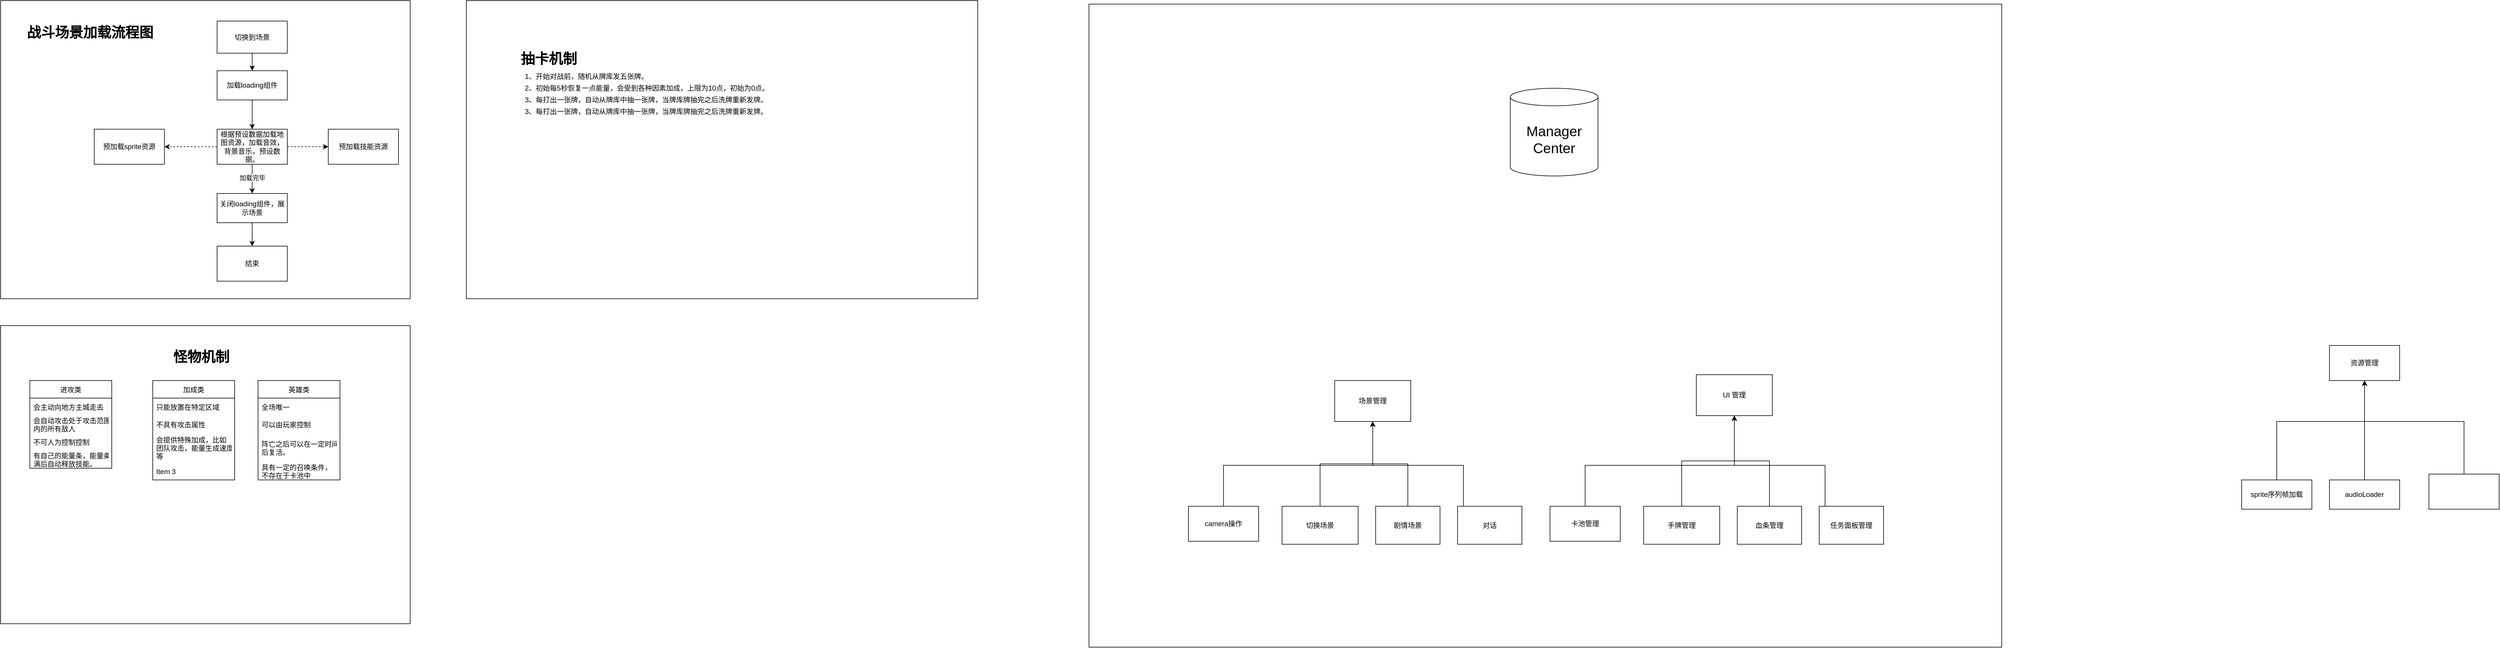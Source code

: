 <mxfile version="16.0.2" type="device"><diagram id="prtHgNgQTEPvFCAcTncT" name="Page-1"><mxGraphModel dx="5910" dy="4343" grid="1" gridSize="10" guides="1" tooltips="1" connect="1" arrows="1" fold="1" page="1" pageScale="1" pageWidth="827" pageHeight="1169" math="0" shadow="0"><root><mxCell id="0"/><mxCell id="1" parent="0"/><mxCell id="7EcW_51gqqw1L-2J6mzg-31" value="" style="group" vertex="1" connectable="0" parent="1"><mxGeometry x="-2450" y="-1140" width="1860" height="1090" as="geometry"/></mxCell><mxCell id="7EcW_51gqqw1L-2J6mzg-242" value="" style="group" vertex="1" connectable="0" parent="7EcW_51gqqw1L-2J6mzg-31"><mxGeometry y="556" width="700" height="510" as="geometry"/></mxCell><mxCell id="7EcW_51gqqw1L-2J6mzg-100" value="" style="rounded=0;whiteSpace=wrap;html=1;" vertex="1" parent="7EcW_51gqqw1L-2J6mzg-242"><mxGeometry width="700" height="510" as="geometry"/></mxCell><mxCell id="7EcW_51gqqw1L-2J6mzg-150" value="&lt;h1&gt;怪物机制&lt;/h1&gt;" style="text;html=1;strokeColor=none;fillColor=none;spacing=5;spacingTop=-20;whiteSpace=wrap;overflow=hidden;rounded=0;" vertex="1" parent="7EcW_51gqqw1L-2J6mzg-242"><mxGeometry x="290" y="34" width="240" height="45" as="geometry"/></mxCell><mxCell id="7EcW_51gqqw1L-2J6mzg-191" value="进攻类" style="swimlane;fontStyle=0;childLayout=stackLayout;horizontal=1;startSize=30;horizontalStack=0;resizeParent=1;resizeParentMax=0;resizeLast=0;collapsible=1;marginBottom=0;" vertex="1" parent="7EcW_51gqqw1L-2J6mzg-242"><mxGeometry x="50" y="94" width="140" height="150" as="geometry"/></mxCell><mxCell id="7EcW_51gqqw1L-2J6mzg-192" value="会主动向地方主城走去" style="text;strokeColor=none;fillColor=none;align=left;verticalAlign=middle;spacingLeft=4;spacingRight=4;overflow=hidden;points=[[0,0.5],[1,0.5]];portConstraint=eastwest;rotatable=0;" vertex="1" parent="7EcW_51gqqw1L-2J6mzg-191"><mxGeometry y="30" width="140" height="30" as="geometry"/></mxCell><mxCell id="7EcW_51gqqw1L-2J6mzg-193" value="会自动攻击处于攻击范围&#10;内的所有敌人" style="text;strokeColor=none;fillColor=none;align=left;verticalAlign=middle;spacingLeft=4;spacingRight=4;overflow=hidden;points=[[0,0.5],[1,0.5]];portConstraint=eastwest;rotatable=0;" vertex="1" parent="7EcW_51gqqw1L-2J6mzg-191"><mxGeometry y="60" width="140" height="30" as="geometry"/></mxCell><mxCell id="7EcW_51gqqw1L-2J6mzg-194" value="不可人为控制控制" style="text;strokeColor=none;fillColor=none;align=left;verticalAlign=middle;spacingLeft=4;spacingRight=4;overflow=hidden;points=[[0,0.5],[1,0.5]];portConstraint=eastwest;rotatable=0;" vertex="1" parent="7EcW_51gqqw1L-2J6mzg-191"><mxGeometry y="90" width="140" height="30" as="geometry"/></mxCell><mxCell id="7EcW_51gqqw1L-2J6mzg-199" value="有自己的能量条，能量条&#10;满后自动释放技能。" style="text;strokeColor=none;fillColor=none;align=left;verticalAlign=middle;spacingLeft=4;spacingRight=4;overflow=hidden;points=[[0,0.5],[1,0.5]];portConstraint=eastwest;rotatable=0;" vertex="1" parent="7EcW_51gqqw1L-2J6mzg-191"><mxGeometry y="120" width="140" height="30" as="geometry"/></mxCell><mxCell id="7EcW_51gqqw1L-2J6mzg-230" value="加成类" style="swimlane;fontStyle=0;childLayout=stackLayout;horizontal=1;startSize=30;horizontalStack=0;resizeParent=1;resizeParentMax=0;resizeLast=0;collapsible=1;marginBottom=0;" vertex="1" parent="7EcW_51gqqw1L-2J6mzg-242"><mxGeometry x="260" y="94" width="140" height="170" as="geometry"/></mxCell><mxCell id="7EcW_51gqqw1L-2J6mzg-231" value="只能放置在特定区域" style="text;strokeColor=none;fillColor=none;align=left;verticalAlign=middle;spacingLeft=4;spacingRight=4;overflow=hidden;points=[[0,0.5],[1,0.5]];portConstraint=eastwest;rotatable=0;" vertex="1" parent="7EcW_51gqqw1L-2J6mzg-230"><mxGeometry y="30" width="140" height="30" as="geometry"/></mxCell><mxCell id="7EcW_51gqqw1L-2J6mzg-232" value="不具有攻击属性" style="text;strokeColor=none;fillColor=none;align=left;verticalAlign=middle;spacingLeft=4;spacingRight=4;overflow=hidden;points=[[0,0.5],[1,0.5]];portConstraint=eastwest;rotatable=0;" vertex="1" parent="7EcW_51gqqw1L-2J6mzg-230"><mxGeometry y="60" width="140" height="30" as="geometry"/></mxCell><mxCell id="7EcW_51gqqw1L-2J6mzg-233" value="会提供特殊加成，比如&#10;团队攻击，能量生成速度&#10;等" style="text;strokeColor=none;fillColor=none;align=left;verticalAlign=middle;spacingLeft=4;spacingRight=4;overflow=hidden;points=[[0,0.5],[1,0.5]];portConstraint=eastwest;rotatable=0;" vertex="1" parent="7EcW_51gqqw1L-2J6mzg-230"><mxGeometry y="90" width="140" height="50" as="geometry"/></mxCell><mxCell id="7EcW_51gqqw1L-2J6mzg-234" value="Item 3" style="text;strokeColor=none;fillColor=none;align=left;verticalAlign=middle;spacingLeft=4;spacingRight=4;overflow=hidden;points=[[0,0.5],[1,0.5]];portConstraint=eastwest;rotatable=0;" vertex="1" parent="7EcW_51gqqw1L-2J6mzg-230"><mxGeometry y="140" width="140" height="30" as="geometry"/></mxCell><mxCell id="7EcW_51gqqw1L-2J6mzg-235" value="英雄类" style="swimlane;fontStyle=0;childLayout=stackLayout;horizontal=1;startSize=30;horizontalStack=0;resizeParent=1;resizeParentMax=0;resizeLast=0;collapsible=1;marginBottom=0;" vertex="1" parent="7EcW_51gqqw1L-2J6mzg-242"><mxGeometry x="440" y="94" width="140" height="170" as="geometry"/></mxCell><mxCell id="7EcW_51gqqw1L-2J6mzg-236" value="全场唯一" style="text;strokeColor=none;fillColor=none;align=left;verticalAlign=middle;spacingLeft=4;spacingRight=4;overflow=hidden;points=[[0,0.5],[1,0.5]];portConstraint=eastwest;rotatable=0;" vertex="1" parent="7EcW_51gqqw1L-2J6mzg-235"><mxGeometry y="30" width="140" height="30" as="geometry"/></mxCell><mxCell id="7EcW_51gqqw1L-2J6mzg-237" value="可以由玩家控制" style="text;strokeColor=none;fillColor=none;align=left;verticalAlign=middle;spacingLeft=4;spacingRight=4;overflow=hidden;points=[[0,0.5],[1,0.5]];portConstraint=eastwest;rotatable=0;" vertex="1" parent="7EcW_51gqqw1L-2J6mzg-235"><mxGeometry y="60" width="140" height="30" as="geometry"/></mxCell><mxCell id="7EcW_51gqqw1L-2J6mzg-238" value="阵亡之后可以在一定时间&#10;后复活。" style="text;strokeColor=none;fillColor=none;align=left;verticalAlign=middle;spacingLeft=4;spacingRight=4;overflow=hidden;points=[[0,0.5],[1,0.5]];portConstraint=eastwest;rotatable=0;" vertex="1" parent="7EcW_51gqqw1L-2J6mzg-235"><mxGeometry y="90" width="140" height="50" as="geometry"/></mxCell><mxCell id="7EcW_51gqqw1L-2J6mzg-239" value="具有一定的召唤条件，&#10;不存在于卡池中" style="text;strokeColor=none;fillColor=none;align=left;verticalAlign=middle;spacingLeft=4;spacingRight=4;overflow=hidden;points=[[0,0.5],[1,0.5]];portConstraint=eastwest;rotatable=0;" vertex="1" parent="7EcW_51gqqw1L-2J6mzg-235"><mxGeometry y="140" width="140" height="30" as="geometry"/></mxCell><mxCell id="7EcW_51gqqw1L-2J6mzg-243" value="" style="group" vertex="1" connectable="0" parent="7EcW_51gqqw1L-2J6mzg-31"><mxGeometry x="840" y="50" width="874" height="510" as="geometry"/></mxCell><mxCell id="7EcW_51gqqw1L-2J6mzg-52" value="" style="rounded=0;whiteSpace=wrap;html=1;" vertex="1" parent="7EcW_51gqqw1L-2J6mzg-243"><mxGeometry x="-44" y="-50" width="874" height="510" as="geometry"/></mxCell><mxCell id="7EcW_51gqqw1L-2J6mzg-54" value="&lt;h1&gt;抽卡机制&lt;/h1&gt;" style="text;html=1;strokeColor=none;fillColor=none;spacing=5;spacingTop=-20;whiteSpace=wrap;overflow=hidden;rounded=0;" vertex="1" parent="7EcW_51gqqw1L-2J6mzg-243"><mxGeometry x="44" y="30" width="280" height="45" as="geometry"/></mxCell><mxCell id="7EcW_51gqqw1L-2J6mzg-93" value="1、开始对战前，随机从牌库发五张牌。" style="text;html=1;resizable=0;autosize=1;align=left;verticalAlign=middle;points=[];fillColor=none;strokeColor=none;rounded=0;" vertex="1" parent="7EcW_51gqqw1L-2J6mzg-243"><mxGeometry x="54" y="70" width="230" height="20" as="geometry"/></mxCell><mxCell id="7EcW_51gqqw1L-2J6mzg-95" value="2、初始每5秒恢复一点能量，会受到各种因素加成，上限为10点，初始为0点。" style="text;html=1;resizable=0;autosize=1;align=left;verticalAlign=middle;points=[];fillColor=none;strokeColor=none;rounded=0;" vertex="1" parent="7EcW_51gqqw1L-2J6mzg-243"><mxGeometry x="54" y="90" width="430" height="20" as="geometry"/></mxCell><mxCell id="7EcW_51gqqw1L-2J6mzg-96" value="3、每打出一张牌，自动从牌库中抽一张牌，当牌库牌抽完之后洗牌重新发牌。" style="text;html=1;resizable=0;autosize=1;align=left;verticalAlign=middle;points=[];fillColor=none;strokeColor=none;rounded=0;" vertex="1" parent="7EcW_51gqqw1L-2J6mzg-243"><mxGeometry x="54" y="110" width="430" height="20" as="geometry"/></mxCell><mxCell id="7EcW_51gqqw1L-2J6mzg-98" value="3、每打出一张牌，自动从牌库中抽一张牌，当牌库牌抽完之后洗牌重新发牌。" style="text;html=1;resizable=0;autosize=1;align=left;verticalAlign=middle;points=[];fillColor=none;strokeColor=none;rounded=0;" vertex="1" parent="7EcW_51gqqw1L-2J6mzg-243"><mxGeometry x="54" y="130" width="430" height="20" as="geometry"/></mxCell><mxCell id="7EcW_51gqqw1L-2J6mzg-246" value="" style="group" vertex="1" connectable="0" parent="7EcW_51gqqw1L-2J6mzg-31"><mxGeometry width="700" height="510" as="geometry"/></mxCell><mxCell id="7EcW_51gqqw1L-2J6mzg-27" value="" style="rounded=0;whiteSpace=wrap;html=1;container=0;" vertex="1" parent="7EcW_51gqqw1L-2J6mzg-246"><mxGeometry width="700" height="510" as="geometry"/></mxCell><mxCell id="7EcW_51gqqw1L-2J6mzg-28" value="切换到场景" style="rounded=0;whiteSpace=wrap;html=1;container=0;" vertex="1" parent="7EcW_51gqqw1L-2J6mzg-246"><mxGeometry x="370" y="35" width="120" height="55" as="geometry"/></mxCell><mxCell id="7EcW_51gqqw1L-2J6mzg-29" value="&lt;h1&gt;战斗场景加载流程图&lt;/h1&gt;" style="text;html=1;strokeColor=none;fillColor=none;spacing=5;spacingTop=-20;whiteSpace=wrap;overflow=hidden;rounded=0;container=0;" vertex="1" parent="7EcW_51gqqw1L-2J6mzg-246"><mxGeometry x="40" y="35" width="240" height="45" as="geometry"/></mxCell><mxCell id="7EcW_51gqqw1L-2J6mzg-30" value="结束" style="rounded=0;whiteSpace=wrap;html=1;container=0;" vertex="1" parent="7EcW_51gqqw1L-2J6mzg-246"><mxGeometry x="370" y="420" width="120" height="60" as="geometry"/></mxCell><mxCell id="7EcW_51gqqw1L-2J6mzg-32" value="根据预设数据加载地图资源，加载音效，背景音乐，预设数据。" style="rounded=0;whiteSpace=wrap;html=1;container=0;" vertex="1" parent="7EcW_51gqqw1L-2J6mzg-246"><mxGeometry x="370" y="220" width="120" height="60" as="geometry"/></mxCell><mxCell id="7EcW_51gqqw1L-2J6mzg-34" value="预加载sprite资源" style="rounded=0;whiteSpace=wrap;html=1;container=0;" vertex="1" parent="7EcW_51gqqw1L-2J6mzg-246"><mxGeometry x="160" y="220" width="120" height="60" as="geometry"/></mxCell><mxCell id="7EcW_51gqqw1L-2J6mzg-36" value="" style="edgeStyle=orthogonalEdgeStyle;rounded=0;orthogonalLoop=1;jettySize=auto;html=1;strokeColor=default;dashed=1;" edge="1" parent="7EcW_51gqqw1L-2J6mzg-246" source="7EcW_51gqqw1L-2J6mzg-32" target="7EcW_51gqqw1L-2J6mzg-34"><mxGeometry relative="1" as="geometry"/></mxCell><mxCell id="7EcW_51gqqw1L-2J6mzg-39" value="预加载技能资源" style="whiteSpace=wrap;html=1;rounded=0;container=0;" vertex="1" parent="7EcW_51gqqw1L-2J6mzg-246"><mxGeometry x="560" y="220" width="120" height="60" as="geometry"/></mxCell><mxCell id="7EcW_51gqqw1L-2J6mzg-40" value="" style="edgeStyle=orthogonalEdgeStyle;rounded=0;orthogonalLoop=1;jettySize=auto;html=1;dashed=1;strokeColor=default;" edge="1" parent="7EcW_51gqqw1L-2J6mzg-246" source="7EcW_51gqqw1L-2J6mzg-32" target="7EcW_51gqqw1L-2J6mzg-39"><mxGeometry relative="1" as="geometry"/></mxCell><mxCell id="7EcW_51gqqw1L-2J6mzg-43" value="" style="edgeStyle=orthogonalEdgeStyle;rounded=0;orthogonalLoop=1;jettySize=auto;html=1;strokeColor=default;" edge="1" parent="7EcW_51gqqw1L-2J6mzg-246" source="7EcW_51gqqw1L-2J6mzg-42" target="7EcW_51gqqw1L-2J6mzg-32"><mxGeometry relative="1" as="geometry"/></mxCell><mxCell id="7EcW_51gqqw1L-2J6mzg-42" value="加载loading组件" style="rounded=0;whiteSpace=wrap;html=1;container=0;" vertex="1" parent="7EcW_51gqqw1L-2J6mzg-246"><mxGeometry x="370" y="120" width="120" height="50" as="geometry"/></mxCell><mxCell id="7EcW_51gqqw1L-2J6mzg-33" style="edgeStyle=orthogonalEdgeStyle;rounded=0;orthogonalLoop=1;jettySize=auto;html=1;entryX=0.5;entryY=0;entryDx=0;entryDy=0;" edge="1" parent="7EcW_51gqqw1L-2J6mzg-246" source="7EcW_51gqqw1L-2J6mzg-28" target="7EcW_51gqqw1L-2J6mzg-42"><mxGeometry relative="1" as="geometry"><mxPoint x="430" y="110" as="targetPoint"/></mxGeometry></mxCell><mxCell id="7EcW_51gqqw1L-2J6mzg-50" style="edgeStyle=orthogonalEdgeStyle;rounded=0;orthogonalLoop=1;jettySize=auto;html=1;entryX=0.5;entryY=0;entryDx=0;entryDy=0;strokeColor=default;" edge="1" parent="7EcW_51gqqw1L-2J6mzg-246" source="7EcW_51gqqw1L-2J6mzg-46" target="7EcW_51gqqw1L-2J6mzg-30"><mxGeometry relative="1" as="geometry"/></mxCell><mxCell id="7EcW_51gqqw1L-2J6mzg-46" value="关闭loading组件，展示场景" style="whiteSpace=wrap;html=1;rounded=0;container=0;" vertex="1" parent="7EcW_51gqqw1L-2J6mzg-246"><mxGeometry x="370" y="330" width="120" height="50" as="geometry"/></mxCell><mxCell id="7EcW_51gqqw1L-2J6mzg-47" value="" style="edgeStyle=orthogonalEdgeStyle;rounded=0;orthogonalLoop=1;jettySize=auto;html=1;strokeColor=default;" edge="1" parent="7EcW_51gqqw1L-2J6mzg-246" source="7EcW_51gqqw1L-2J6mzg-32" target="7EcW_51gqqw1L-2J6mzg-46"><mxGeometry relative="1" as="geometry"/></mxCell><mxCell id="7EcW_51gqqw1L-2J6mzg-48" value="加载完毕" style="edgeLabel;html=1;align=center;verticalAlign=middle;resizable=0;points=[];container=0;" vertex="1" connectable="0" parent="7EcW_51gqqw1L-2J6mzg-47"><mxGeometry x="-0.104" relative="1" as="geometry"><mxPoint as="offset"/></mxGeometry></mxCell><mxCell id="7EcW_51gqqw1L-2J6mzg-51" value="" style="group" vertex="1" connectable="0" parent="1"><mxGeometry x="1380" y="-550" width="440" height="280" as="geometry"/></mxCell><mxCell id="7EcW_51gqqw1L-2J6mzg-2" value="资源管理" style="rounded=0;whiteSpace=wrap;html=1;" vertex="1" parent="7EcW_51gqqw1L-2J6mzg-51"><mxGeometry x="150" width="120" height="60" as="geometry"/></mxCell><mxCell id="7EcW_51gqqw1L-2J6mzg-8" style="edgeStyle=orthogonalEdgeStyle;rounded=0;orthogonalLoop=1;jettySize=auto;html=1;entryX=0.5;entryY=1;entryDx=0;entryDy=0;" edge="1" parent="7EcW_51gqqw1L-2J6mzg-51" source="7EcW_51gqqw1L-2J6mzg-3" target="7EcW_51gqqw1L-2J6mzg-2"><mxGeometry relative="1" as="geometry"><Array as="points"><mxPoint x="60" y="130"/><mxPoint x="210" y="130"/></Array></mxGeometry></mxCell><mxCell id="7EcW_51gqqw1L-2J6mzg-3" value="sprite序列帧加载" style="rounded=0;whiteSpace=wrap;html=1;" vertex="1" parent="7EcW_51gqqw1L-2J6mzg-51"><mxGeometry y="230" width="120" height="50" as="geometry"/></mxCell><mxCell id="7EcW_51gqqw1L-2J6mzg-7" style="edgeStyle=orthogonalEdgeStyle;rounded=0;orthogonalLoop=1;jettySize=auto;html=1;entryX=0.5;entryY=1;entryDx=0;entryDy=0;" edge="1" parent="7EcW_51gqqw1L-2J6mzg-51" source="7EcW_51gqqw1L-2J6mzg-4" target="7EcW_51gqqw1L-2J6mzg-2"><mxGeometry relative="1" as="geometry"><mxPoint x="220" y="160" as="targetPoint"/><Array as="points"><mxPoint x="210" y="200"/><mxPoint x="210" y="200"/></Array></mxGeometry></mxCell><mxCell id="7EcW_51gqqw1L-2J6mzg-4" value="audioLoader" style="rounded=0;whiteSpace=wrap;html=1;" vertex="1" parent="7EcW_51gqqw1L-2J6mzg-51"><mxGeometry x="150" y="230" width="120" height="50" as="geometry"/></mxCell><mxCell id="7EcW_51gqqw1L-2J6mzg-9" style="edgeStyle=orthogonalEdgeStyle;rounded=0;orthogonalLoop=1;jettySize=auto;html=1;entryX=0.5;entryY=1;entryDx=0;entryDy=0;" edge="1" parent="7EcW_51gqqw1L-2J6mzg-51" source="7EcW_51gqqw1L-2J6mzg-5" target="7EcW_51gqqw1L-2J6mzg-2"><mxGeometry relative="1" as="geometry"><Array as="points"><mxPoint x="380" y="130"/><mxPoint x="210" y="130"/></Array></mxGeometry></mxCell><mxCell id="7EcW_51gqqw1L-2J6mzg-5" value="&amp;nbsp;" style="rounded=0;whiteSpace=wrap;html=1;" vertex="1" parent="7EcW_51gqqw1L-2J6mzg-51"><mxGeometry x="320" y="220" width="120" height="60" as="geometry"/></mxCell><mxCell id="7EcW_51gqqw1L-2J6mzg-92" value="&amp;nbsp; &amp;nbsp;" style="text;html=1;resizable=0;autosize=1;align=center;verticalAlign=middle;points=[];fillColor=none;strokeColor=none;rounded=0;" vertex="1" parent="1"><mxGeometry x="-1155" y="-950" width="30" height="20" as="geometry"/></mxCell><mxCell id="7EcW_51gqqw1L-2J6mzg-241" value="" style="rounded=0;whiteSpace=wrap;html=1;" vertex="1" parent="1"><mxGeometry x="-590" y="-1134" width="1560" height="1100" as="geometry"/></mxCell><mxCell id="7EcW_51gqqw1L-2J6mzg-247" value="&lt;font style=&quot;font-size: 24px&quot;&gt;Manager Center&lt;/font&gt;" style="shape=cylinder3;whiteSpace=wrap;html=1;boundedLbl=1;backgroundOutline=1;size=15;" vertex="1" parent="1"><mxGeometry x="130" y="-990" width="150" height="150" as="geometry"/></mxCell><mxCell id="7EcW_51gqqw1L-2J6mzg-248" value="场景管理" style="rounded=0;whiteSpace=wrap;html=1;" vertex="1" parent="1"><mxGeometry x="-170" y="-490" width="130" height="70" as="geometry"/></mxCell><mxCell id="7EcW_51gqqw1L-2J6mzg-249" style="edgeStyle=orthogonalEdgeStyle;rounded=0;orthogonalLoop=1;jettySize=auto;html=1;" edge="1" parent="1" source="7EcW_51gqqw1L-2J6mzg-250" target="7EcW_51gqqw1L-2J6mzg-248"><mxGeometry relative="1" as="geometry"><Array as="points"><mxPoint x="-360" y="-345"/><mxPoint x="-105" y="-345"/></Array></mxGeometry></mxCell><mxCell id="7EcW_51gqqw1L-2J6mzg-250" value="camera操作" style="rounded=0;whiteSpace=wrap;html=1;" vertex="1" parent="1"><mxGeometry x="-420" y="-275" width="120" height="60" as="geometry"/></mxCell><mxCell id="7EcW_51gqqw1L-2J6mzg-251" style="edgeStyle=orthogonalEdgeStyle;rounded=0;orthogonalLoop=1;jettySize=auto;html=1;entryX=0.5;entryY=1;entryDx=0;entryDy=0;" edge="1" parent="1" source="7EcW_51gqqw1L-2J6mzg-252" target="7EcW_51gqqw1L-2J6mzg-248"><mxGeometry relative="1" as="geometry"/></mxCell><mxCell id="7EcW_51gqqw1L-2J6mzg-252" value="切换场景" style="rounded=0;whiteSpace=wrap;html=1;" vertex="1" parent="1"><mxGeometry x="-260" y="-275" width="130" height="65" as="geometry"/></mxCell><mxCell id="7EcW_51gqqw1L-2J6mzg-253" style="edgeStyle=orthogonalEdgeStyle;rounded=0;orthogonalLoop=1;jettySize=auto;html=1;entryX=0.5;entryY=1;entryDx=0;entryDy=0;" edge="1" parent="1" source="7EcW_51gqqw1L-2J6mzg-254" target="7EcW_51gqqw1L-2J6mzg-248"><mxGeometry relative="1" as="geometry"/></mxCell><mxCell id="7EcW_51gqqw1L-2J6mzg-254" value="剧情场景" style="rounded=0;whiteSpace=wrap;html=1;" vertex="1" parent="1"><mxGeometry x="-100" y="-275" width="110" height="65" as="geometry"/></mxCell><mxCell id="7EcW_51gqqw1L-2J6mzg-255" style="edgeStyle=orthogonalEdgeStyle;rounded=0;orthogonalLoop=1;jettySize=auto;html=1;entryX=0.5;entryY=1;entryDx=0;entryDy=0;" edge="1" parent="1" source="7EcW_51gqqw1L-2J6mzg-256" target="7EcW_51gqqw1L-2J6mzg-248"><mxGeometry relative="1" as="geometry"><Array as="points"><mxPoint x="50" y="-345"/><mxPoint x="-105" y="-345"/></Array></mxGeometry></mxCell><mxCell id="7EcW_51gqqw1L-2J6mzg-256" value="对话" style="rounded=0;whiteSpace=wrap;html=1;" vertex="1" parent="1"><mxGeometry x="40" y="-275" width="110" height="65" as="geometry"/></mxCell><mxCell id="7EcW_51gqqw1L-2J6mzg-257" value="UI 管理" style="rounded=0;whiteSpace=wrap;html=1;" vertex="1" parent="1"><mxGeometry x="448" y="-500" width="130" height="70" as="geometry"/></mxCell><mxCell id="7EcW_51gqqw1L-2J6mzg-258" style="edgeStyle=orthogonalEdgeStyle;rounded=0;orthogonalLoop=1;jettySize=auto;html=1;" edge="1" parent="1" source="7EcW_51gqqw1L-2J6mzg-259" target="7EcW_51gqqw1L-2J6mzg-257"><mxGeometry relative="1" as="geometry"><Array as="points"><mxPoint x="258" y="-345"/><mxPoint x="513" y="-345"/></Array></mxGeometry></mxCell><mxCell id="7EcW_51gqqw1L-2J6mzg-259" value="卡池管理" style="rounded=0;whiteSpace=wrap;html=1;" vertex="1" parent="1"><mxGeometry x="198" y="-275" width="120" height="60" as="geometry"/></mxCell><mxCell id="7EcW_51gqqw1L-2J6mzg-260" style="edgeStyle=orthogonalEdgeStyle;rounded=0;orthogonalLoop=1;jettySize=auto;html=1;entryX=0.5;entryY=1;entryDx=0;entryDy=0;" edge="1" parent="1" source="7EcW_51gqqw1L-2J6mzg-261" target="7EcW_51gqqw1L-2J6mzg-257"><mxGeometry relative="1" as="geometry"/></mxCell><mxCell id="7EcW_51gqqw1L-2J6mzg-261" value="手牌管理" style="rounded=0;whiteSpace=wrap;html=1;" vertex="1" parent="1"><mxGeometry x="358" y="-275" width="130" height="65" as="geometry"/></mxCell><mxCell id="7EcW_51gqqw1L-2J6mzg-262" style="edgeStyle=orthogonalEdgeStyle;rounded=0;orthogonalLoop=1;jettySize=auto;html=1;entryX=0.5;entryY=1;entryDx=0;entryDy=0;" edge="1" parent="1" source="7EcW_51gqqw1L-2J6mzg-263" target="7EcW_51gqqw1L-2J6mzg-257"><mxGeometry relative="1" as="geometry"/></mxCell><mxCell id="7EcW_51gqqw1L-2J6mzg-263" value="血条管理" style="rounded=0;whiteSpace=wrap;html=1;" vertex="1" parent="1"><mxGeometry x="518" y="-275" width="110" height="65" as="geometry"/></mxCell><mxCell id="7EcW_51gqqw1L-2J6mzg-264" style="edgeStyle=orthogonalEdgeStyle;rounded=0;orthogonalLoop=1;jettySize=auto;html=1;entryX=0.5;entryY=1;entryDx=0;entryDy=0;" edge="1" parent="1" source="7EcW_51gqqw1L-2J6mzg-265" target="7EcW_51gqqw1L-2J6mzg-257"><mxGeometry relative="1" as="geometry"><Array as="points"><mxPoint x="668" y="-345"/><mxPoint x="513" y="-345"/></Array></mxGeometry></mxCell><mxCell id="7EcW_51gqqw1L-2J6mzg-265" value="任务面板管理" style="rounded=0;whiteSpace=wrap;html=1;" vertex="1" parent="1"><mxGeometry x="658" y="-275" width="110" height="65" as="geometry"/></mxCell></root></mxGraphModel></diagram></mxfile>